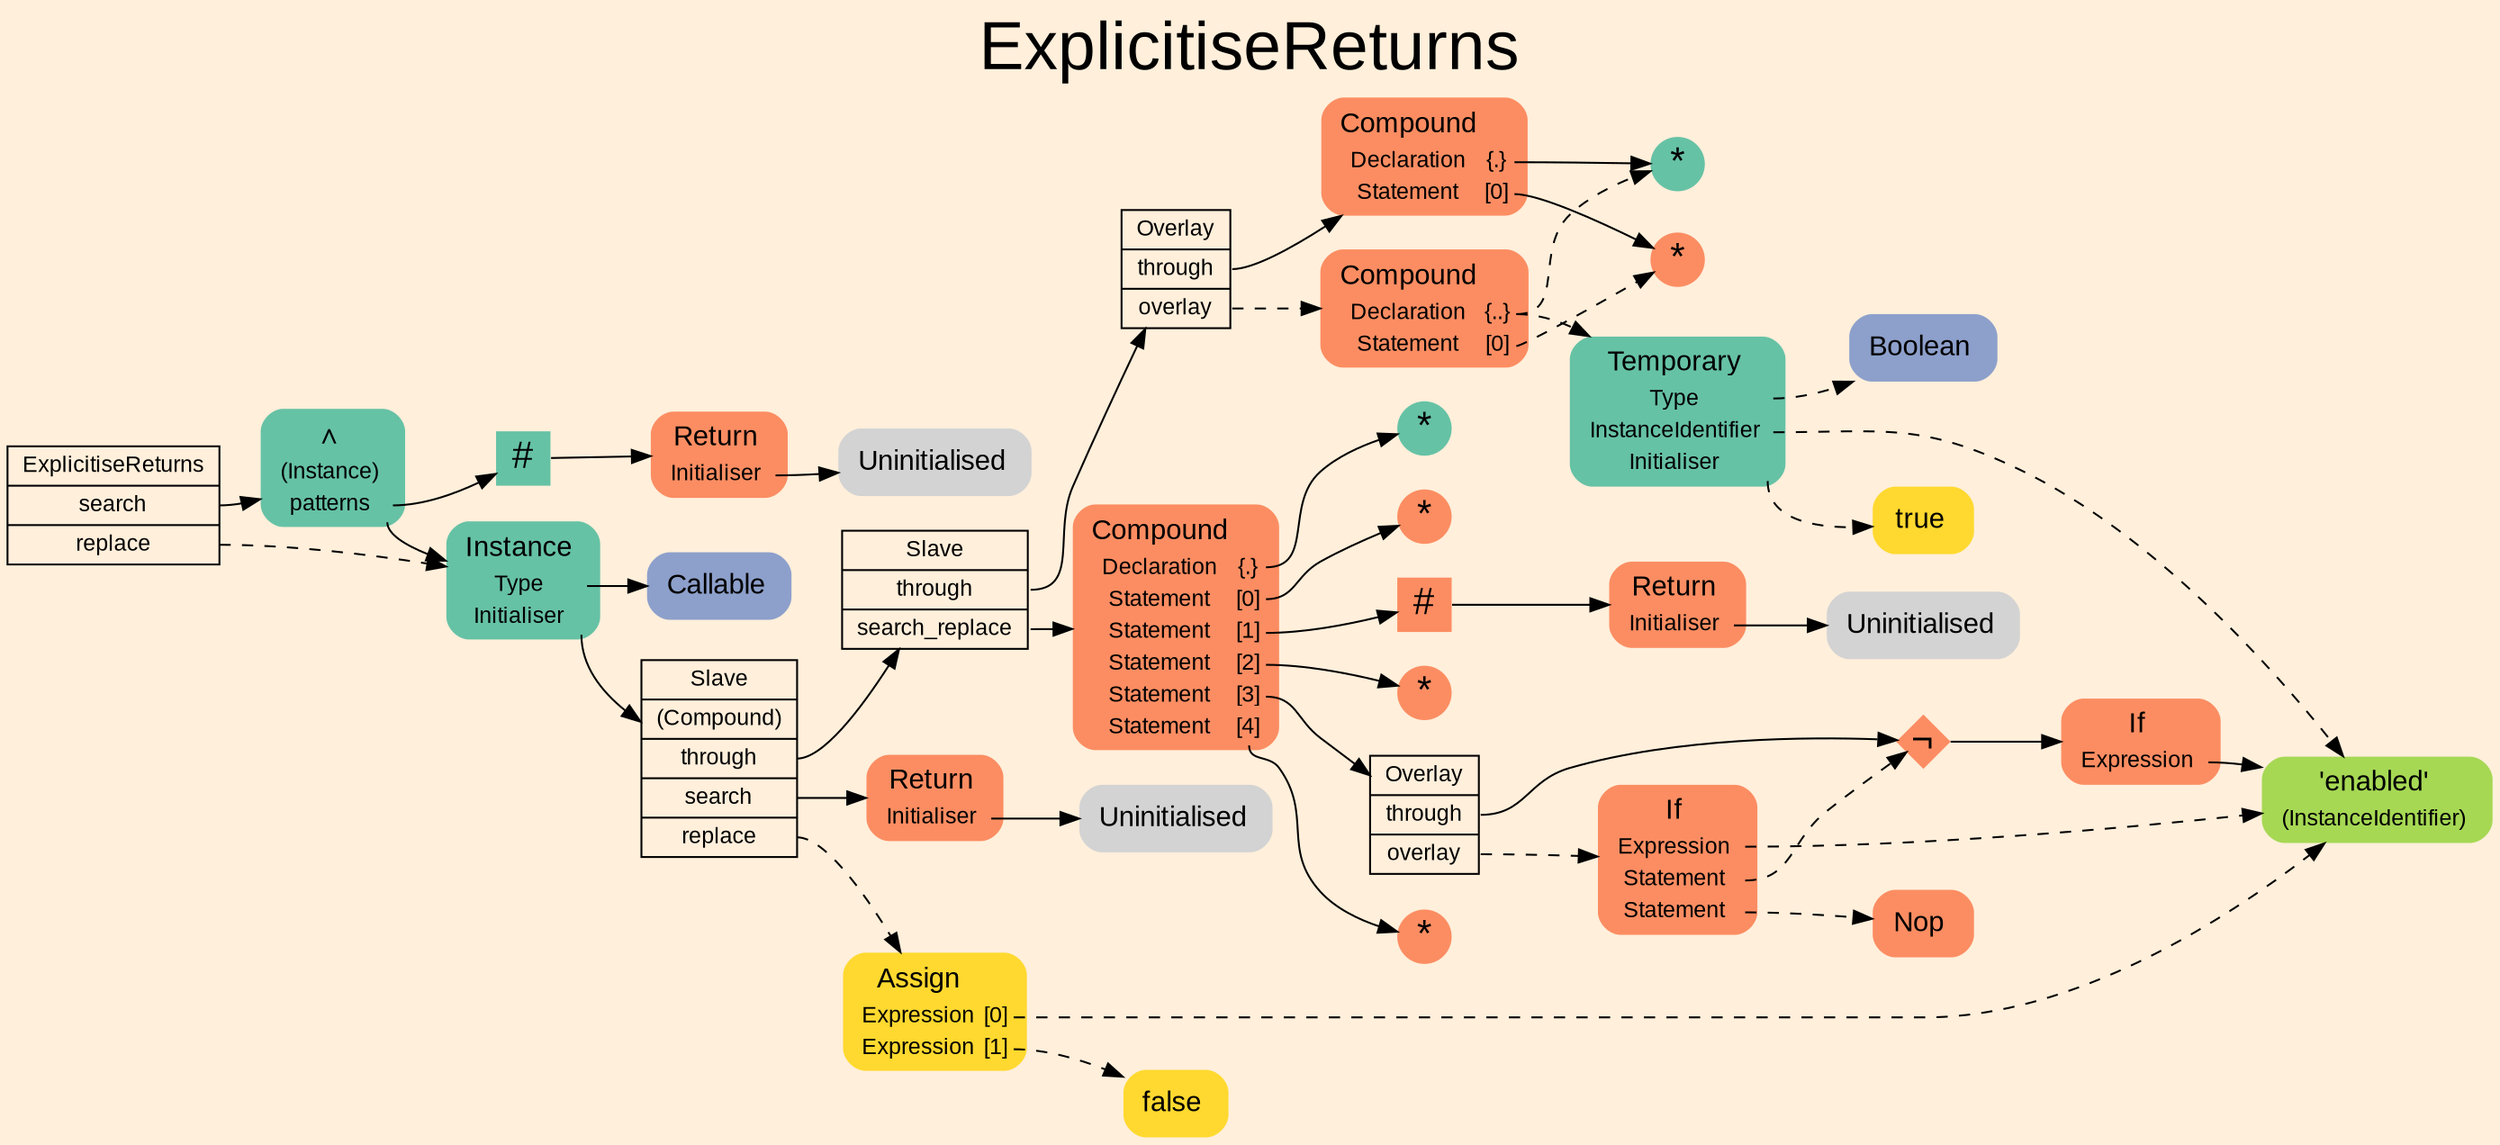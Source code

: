 digraph "ExplicitiseReturns" {
label = "ExplicitiseReturns"
labelloc = t
fontsize = "36"
graph [
    rankdir = "LR"
    ranksep = 0.3
    bgcolor = antiquewhite1
    color = black
    fontcolor = black
    fontname = "Arial"
];
node [
    fontname = "Arial"
];
edge [
    fontname = "Arial"
];

// -------------------- transformation figure --------------------
// -------- block CR#P93-0 ----------
"CR#P93-0" [
    shape = "record"
    fillcolor = antiquewhite1
    label = "<fixed> ExplicitiseReturns | <port0> search | <port1> replace"
    style = "filled"
    fontsize = "12"
    color = black
    fontcolor = black
];

"CR#P93-0":port0 -> "#B-2-1780" [
    color = black
    fontcolor = black
];

"CR#P93-0":port1 -> "#B-2-1774" [
    style="dashed"
    color = black
    fontcolor = black
];

// -------- block #B-2-1780 ----------
"#B-2-1780" [
    shape = "plaintext"
    fillcolor = "/set28/1"
    label = <<TABLE BORDER="0" CELLBORDER="0" CELLSPACING="0">
     <TR><TD><FONT POINT-SIZE="15.0">∧</FONT></TD><TD></TD></TR>
     <TR><TD>(Instance)</TD><TD PORT="port0"></TD></TR>
     <TR><TD>patterns</TD><TD PORT="port1"></TD></TR>
    </TABLE>>
    style = "rounded,filled"
    fontsize = "12"
];

"#B-2-1780":port1 -> "#B-2-1774" [
    color = black
    fontcolor = black
];

"#B-2-1780":port1 -> "#B-2-1781" [
    color = black
    fontcolor = black
];

// -------- block #B-2-1774 ----------
"#B-2-1774" [
    shape = "plaintext"
    fillcolor = "/set28/1"
    label = <<TABLE BORDER="0" CELLBORDER="0" CELLSPACING="0">
     <TR><TD><FONT POINT-SIZE="15.0">Instance</FONT></TD><TD></TD></TR>
     <TR><TD>Type</TD><TD PORT="port0"></TD></TR>
     <TR><TD>Initialiser</TD><TD PORT="port1"></TD></TR>
    </TABLE>>
    style = "rounded,filled"
    fontsize = "12"
];

"#B-2-1774":port0 -> "#B-2-1775" [
    color = black
    fontcolor = black
];

"#B-2-1774":port1 -> "#B-2-1807" [
    color = black
    fontcolor = black
];

// -------- block #B-2-1775 ----------
"#B-2-1775" [
    shape = "plaintext"
    fillcolor = "/set28/3"
    label = <<TABLE BORDER="0" CELLBORDER="0" CELLSPACING="0">
     <TR><TD><FONT POINT-SIZE="15.0">Callable</FONT></TD><TD></TD></TR>
    </TABLE>>
    style = "rounded,filled"
    fontsize = "12"
];

// -------- block #B-2-1807 ----------
"#B-2-1807" [
    shape = "record"
    fillcolor = antiquewhite1
    label = "<fixed> Slave | <port0> (Compound) | <port1> through | <port2> search | <port3> replace"
    style = "filled"
    fontsize = "12"
    color = black
    fontcolor = black
];

"#B-2-1807":port1 -> "#B-2-1806" [
    color = black
    fontcolor = black
];

"#B-2-1807":port2 -> "#B-2-1783" [
    color = black
    fontcolor = black
];

"#B-2-1807":port3 -> "#B-2-1799" [
    style="dashed"
    color = black
    fontcolor = black
];

// -------- block #B-2-1806 ----------
"#B-2-1806" [
    shape = "record"
    fillcolor = antiquewhite1
    label = "<fixed> Slave | <port0> through | <port1> search_replace"
    style = "filled"
    fontsize = "12"
    color = black
    fontcolor = black
];

"#B-2-1806":port0 -> "#B-2-1779" [
    color = black
    fontcolor = black
];

"#B-2-1806":port1 -> "#B-2-1778" [
    color = black
    fontcolor = black
];

// -------- block #B-2-1779 ----------
"#B-2-1779" [
    shape = "record"
    fillcolor = antiquewhite1
    label = "<fixed> Overlay | <port0> through | <port1> overlay"
    style = "filled"
    fontsize = "12"
    color = black
    fontcolor = black
];

"#B-2-1779":port0 -> "#B-2-1776" [
    color = black
    fontcolor = black
];

"#B-2-1779":port1 -> "#B-2-1777" [
    style="dashed"
    color = black
    fontcolor = black
];

// -------- block #B-2-1776 ----------
"#B-2-1776" [
    shape = "plaintext"
    fillcolor = "/set28/2"
    label = <<TABLE BORDER="0" CELLBORDER="0" CELLSPACING="0">
     <TR><TD><FONT POINT-SIZE="15.0">Compound</FONT></TD><TD></TD></TR>
     <TR><TD>Declaration</TD><TD PORT="port0">{.}</TD></TR>
     <TR><TD>Statement</TD><TD PORT="port1">[0]</TD></TR>
    </TABLE>>
    style = "rounded,filled"
    fontsize = "12"
];

"#B-2-1776":port0 -> "#B-2-1785" [
    color = black
    fontcolor = black
];

"#B-2-1776":port1 -> "#B-2-1787" [
    color = black
    fontcolor = black
];

// -------- block #B-2-1785 ----------
"#B-2-1785" [
    shape = "circle"
    fillcolor = "/set28/1"
    label = <*>
    style = "filled"
    fontsize = "20"
    penwidth = 0.0
    fixedsize = true
    width = 0.4
    height = 0.4
];

// -------- block #B-2-1787 ----------
"#B-2-1787" [
    shape = "circle"
    fillcolor = "/set28/2"
    label = <*>
    style = "filled"
    fontsize = "20"
    penwidth = 0.0
    fixedsize = true
    width = 0.4
    height = 0.4
];

// -------- block #B-2-1777 ----------
"#B-2-1777" [
    shape = "plaintext"
    fillcolor = "/set28/2"
    label = <<TABLE BORDER="0" CELLBORDER="0" CELLSPACING="0">
     <TR><TD><FONT POINT-SIZE="15.0">Compound</FONT></TD><TD></TD></TR>
     <TR><TD>Declaration</TD><TD PORT="port0">{..}</TD></TR>
     <TR><TD>Statement</TD><TD PORT="port1">[0]</TD></TR>
    </TABLE>>
    style = "rounded,filled"
    fontsize = "12"
];

"#B-2-1777":port0 -> "#B-2-1785" [
    style="dashed"
    color = black
    fontcolor = black
];

"#B-2-1777":port0 -> "#B-2-1791" [
    style="dashed"
    color = black
    fontcolor = black
];

"#B-2-1777":port1 -> "#B-2-1787" [
    style="dashed"
    color = black
    fontcolor = black
];

// -------- block #B-2-1791 ----------
"#B-2-1791" [
    shape = "plaintext"
    fillcolor = "/set28/1"
    label = <<TABLE BORDER="0" CELLBORDER="0" CELLSPACING="0">
     <TR><TD><FONT POINT-SIZE="15.0">Temporary</FONT></TD><TD></TD></TR>
     <TR><TD>Type</TD><TD PORT="port0"></TD></TR>
     <TR><TD>InstanceIdentifier</TD><TD PORT="port1"></TD></TR>
     <TR><TD>Initialiser</TD><TD PORT="port2"></TD></TR>
    </TABLE>>
    style = "rounded,filled"
    fontsize = "12"
];

"#B-2-1791":port0 -> "#B-2-1792" [
    style="dashed"
    color = black
    fontcolor = black
];

"#B-2-1791":port1 -> "#B-2-1793" [
    style="dashed"
    color = black
    fontcolor = black
];

"#B-2-1791":port2 -> "#B-2-1795" [
    style="dashed"
    color = black
    fontcolor = black
];

// -------- block #B-2-1792 ----------
"#B-2-1792" [
    shape = "plaintext"
    fillcolor = "/set28/3"
    label = <<TABLE BORDER="0" CELLBORDER="0" CELLSPACING="0">
     <TR><TD><FONT POINT-SIZE="15.0">Boolean</FONT></TD><TD></TD></TR>
    </TABLE>>
    style = "rounded,filled"
    fontsize = "12"
];

// -------- block #B-2-1793 ----------
"#B-2-1793" [
    shape = "plaintext"
    fillcolor = "/set28/5"
    label = <<TABLE BORDER="0" CELLBORDER="0" CELLSPACING="0">
     <TR><TD><FONT POINT-SIZE="15.0">'enabled'</FONT></TD><TD></TD></TR>
     <TR><TD>(InstanceIdentifier)</TD><TD PORT="port0"></TD></TR>
    </TABLE>>
    style = "rounded,filled"
    fontsize = "12"
];

// -------- block #B-2-1795 ----------
"#B-2-1795" [
    shape = "plaintext"
    fillcolor = "/set28/6"
    label = <<TABLE BORDER="0" CELLBORDER="0" CELLSPACING="0">
     <TR><TD><FONT POINT-SIZE="15.0">true</FONT></TD><TD></TD></TR>
    </TABLE>>
    style = "rounded,filled"
    fontsize = "12"
];

// -------- block #B-2-1778 ----------
"#B-2-1778" [
    shape = "plaintext"
    fillcolor = "/set28/2"
    label = <<TABLE BORDER="0" CELLBORDER="0" CELLSPACING="0">
     <TR><TD><FONT POINT-SIZE="15.0">Compound</FONT></TD><TD></TD></TR>
     <TR><TD>Declaration</TD><TD PORT="port0">{.}</TD></TR>
     <TR><TD>Statement</TD><TD PORT="port1">[0]</TD></TR>
     <TR><TD>Statement</TD><TD PORT="port2">[1]</TD></TR>
     <TR><TD>Statement</TD><TD PORT="port3">[2]</TD></TR>
     <TR><TD>Statement</TD><TD PORT="port4">[3]</TD></TR>
     <TR><TD>Statement</TD><TD PORT="port5">[4]</TD></TR>
    </TABLE>>
    style = "rounded,filled"
    fontsize = "12"
];

"#B-2-1778":port0 -> "#B-2-1786" [
    color = black
    fontcolor = black
];

"#B-2-1778":port1 -> "#B-2-1788" [
    color = black
    fontcolor = black
];

"#B-2-1778":port2 -> "#B-2-1800" [
    color = black
    fontcolor = black
];

"#B-2-1778":port3 -> "#B-2-1789" [
    color = black
    fontcolor = black
];

"#B-2-1778":port4 -> "#B-2-1804" [
    color = black
    fontcolor = black
];

"#B-2-1778":port5 -> "#B-2-1790" [
    color = black
    fontcolor = black
];

// -------- block #B-2-1786 ----------
"#B-2-1786" [
    shape = "circle"
    fillcolor = "/set28/1"
    label = <*>
    style = "filled"
    fontsize = "20"
    penwidth = 0.0
    fixedsize = true
    width = 0.4
    height = 0.4
];

// -------- block #B-2-1788 ----------
"#B-2-1788" [
    shape = "circle"
    fillcolor = "/set28/2"
    label = <*>
    style = "filled"
    fontsize = "20"
    penwidth = 0.0
    fixedsize = true
    width = 0.4
    height = 0.4
];

// -------- block #B-2-1800 ----------
"#B-2-1800" [
    shape = "square"
    fillcolor = "/set28/2"
    label = <#>
    style = "filled"
    fontsize = "20"
    penwidth = 0.0
    fixedsize = true
    width = 0.4
    height = 0.4
];

"#B-2-1800" -> "#B-2-1784" [
    color = black
    fontcolor = black
];

// -------- block #B-2-1784 ----------
"#B-2-1784" [
    shape = "plaintext"
    fillcolor = "/set28/2"
    label = <<TABLE BORDER="0" CELLBORDER="0" CELLSPACING="0">
     <TR><TD><FONT POINT-SIZE="15.0">Return</FONT></TD><TD></TD></TR>
     <TR><TD>Initialiser</TD><TD PORT="port0"></TD></TR>
    </TABLE>>
    style = "rounded,filled"
    fontsize = "12"
];

"#B-2-1784":port0 -> "#B-2-1798" [
    color = black
    fontcolor = black
];

// -------- block #B-2-1798 ----------
"#B-2-1798" [
    shape = "plaintext"
    label = <<TABLE BORDER="0" CELLBORDER="0" CELLSPACING="0">
     <TR><TD><FONT POINT-SIZE="15.0">Uninitialised</FONT></TD><TD></TD></TR>
    </TABLE>>
    style = "rounded,filled"
    fontsize = "12"
];

// -------- block #B-2-1789 ----------
"#B-2-1789" [
    shape = "circle"
    fillcolor = "/set28/2"
    label = <*>
    style = "filled"
    fontsize = "20"
    penwidth = 0.0
    fixedsize = true
    width = 0.4
    height = 0.4
];

// -------- block #B-2-1804 ----------
"#B-2-1804" [
    shape = "record"
    fillcolor = antiquewhite1
    label = "<fixed> Overlay | <port0> through | <port1> overlay"
    style = "filled"
    fontsize = "12"
    color = black
    fontcolor = black
];

"#B-2-1804":port0 -> "#B-2-1801" [
    color = black
    fontcolor = black
];

"#B-2-1804":port1 -> "#B-2-1803" [
    style="dashed"
    color = black
    fontcolor = black
];

// -------- block #B-2-1801 ----------
"#B-2-1801" [
    shape = "diamond"
    fillcolor = "/set28/2"
    label = <¬>
    style = "filled"
    fontsize = "20"
    penwidth = 0.0
    fixedsize = true
    width = 0.4
    height = 0.4
];

"#B-2-1801" -> "#B-2-1802" [
    color = black
    fontcolor = black
];

// -------- block #B-2-1802 ----------
"#B-2-1802" [
    shape = "plaintext"
    fillcolor = "/set28/2"
    label = <<TABLE BORDER="0" CELLBORDER="0" CELLSPACING="0">
     <TR><TD><FONT POINT-SIZE="15.0">If</FONT></TD><TD></TD></TR>
     <TR><TD>Expression</TD><TD PORT="port0"></TD></TR>
    </TABLE>>
    style = "rounded,filled"
    fontsize = "12"
];

"#B-2-1802":port0 -> "#B-2-1793" [
    color = black
    fontcolor = black
];

// -------- block #B-2-1803 ----------
"#B-2-1803" [
    shape = "plaintext"
    fillcolor = "/set28/2"
    label = <<TABLE BORDER="0" CELLBORDER="0" CELLSPACING="0">
     <TR><TD><FONT POINT-SIZE="15.0">If</FONT></TD><TD></TD></TR>
     <TR><TD>Expression</TD><TD PORT="port0"></TD></TR>
     <TR><TD>Statement</TD><TD PORT="port1"></TD></TR>
     <TR><TD>Statement</TD><TD PORT="port2"></TD></TR>
    </TABLE>>
    style = "rounded,filled"
    fontsize = "12"
];

"#B-2-1803":port0 -> "#B-2-1793" [
    style="dashed"
    color = black
    fontcolor = black
];

"#B-2-1803":port1 -> "#B-2-1801" [
    style="dashed"
    color = black
    fontcolor = black
];

"#B-2-1803":port2 -> "#B-2-1805" [
    style="dashed"
    color = black
    fontcolor = black
];

// -------- block #B-2-1805 ----------
"#B-2-1805" [
    shape = "plaintext"
    fillcolor = "/set28/2"
    label = <<TABLE BORDER="0" CELLBORDER="0" CELLSPACING="0">
     <TR><TD><FONT POINT-SIZE="15.0">Nop</FONT></TD><TD></TD></TR>
    </TABLE>>
    style = "rounded,filled"
    fontsize = "12"
];

// -------- block #B-2-1790 ----------
"#B-2-1790" [
    shape = "circle"
    fillcolor = "/set28/2"
    label = <*>
    style = "filled"
    fontsize = "20"
    penwidth = 0.0
    fixedsize = true
    width = 0.4
    height = 0.4
];

// -------- block #B-2-1783 ----------
"#B-2-1783" [
    shape = "plaintext"
    fillcolor = "/set28/2"
    label = <<TABLE BORDER="0" CELLBORDER="0" CELLSPACING="0">
     <TR><TD><FONT POINT-SIZE="15.0">Return</FONT></TD><TD></TD></TR>
     <TR><TD>Initialiser</TD><TD PORT="port0"></TD></TR>
    </TABLE>>
    style = "rounded,filled"
    fontsize = "12"
];

"#B-2-1783":port0 -> "#B-2-1797" [
    color = black
    fontcolor = black
];

// -------- block #B-2-1797 ----------
"#B-2-1797" [
    shape = "plaintext"
    label = <<TABLE BORDER="0" CELLBORDER="0" CELLSPACING="0">
     <TR><TD><FONT POINT-SIZE="15.0">Uninitialised</FONT></TD><TD></TD></TR>
    </TABLE>>
    style = "rounded,filled"
    fontsize = "12"
];

// -------- block #B-2-1799 ----------
"#B-2-1799" [
    shape = "plaintext"
    fillcolor = "/set28/6"
    label = <<TABLE BORDER="0" CELLBORDER="0" CELLSPACING="0">
     <TR><TD><FONT POINT-SIZE="15.0">Assign</FONT></TD><TD></TD></TR>
     <TR><TD>Expression</TD><TD PORT="port0">[0]</TD></TR>
     <TR><TD>Expression</TD><TD PORT="port1">[1]</TD></TR>
    </TABLE>>
    style = "rounded,filled"
    fontsize = "12"
];

"#B-2-1799":port0 -> "#B-2-1793" [
    style="dashed"
    color = black
    fontcolor = black
];

"#B-2-1799":port1 -> "#B-2-1794" [
    style="dashed"
    color = black
    fontcolor = black
];

// -------- block #B-2-1794 ----------
"#B-2-1794" [
    shape = "plaintext"
    fillcolor = "/set28/6"
    label = <<TABLE BORDER="0" CELLBORDER="0" CELLSPACING="0">
     <TR><TD><FONT POINT-SIZE="15.0">false</FONT></TD><TD></TD></TR>
    </TABLE>>
    style = "rounded,filled"
    fontsize = "12"
];

// -------- block #B-2-1781 ----------
"#B-2-1781" [
    shape = "square"
    fillcolor = "/set28/1"
    label = <#>
    style = "filled"
    fontsize = "20"
    penwidth = 0.0
    fixedsize = true
    width = 0.4
    height = 0.4
];

"#B-2-1781" -> "#B-2-1782" [
    color = black
    fontcolor = black
];

// -------- block #B-2-1782 ----------
"#B-2-1782" [
    shape = "plaintext"
    fillcolor = "/set28/2"
    label = <<TABLE BORDER="0" CELLBORDER="0" CELLSPACING="0">
     <TR><TD><FONT POINT-SIZE="15.0">Return</FONT></TD><TD></TD></TR>
     <TR><TD>Initialiser</TD><TD PORT="port0"></TD></TR>
    </TABLE>>
    style = "rounded,filled"
    fontsize = "12"
];

"#B-2-1782":port0 -> "#B-2-1796" [
    color = black
    fontcolor = black
];

// -------- block #B-2-1796 ----------
"#B-2-1796" [
    shape = "plaintext"
    label = <<TABLE BORDER="0" CELLBORDER="0" CELLSPACING="0">
     <TR><TD><FONT POINT-SIZE="15.0">Uninitialised</FONT></TD><TD></TD></TR>
    </TABLE>>
    style = "rounded,filled"
    fontsize = "12"
];


}
